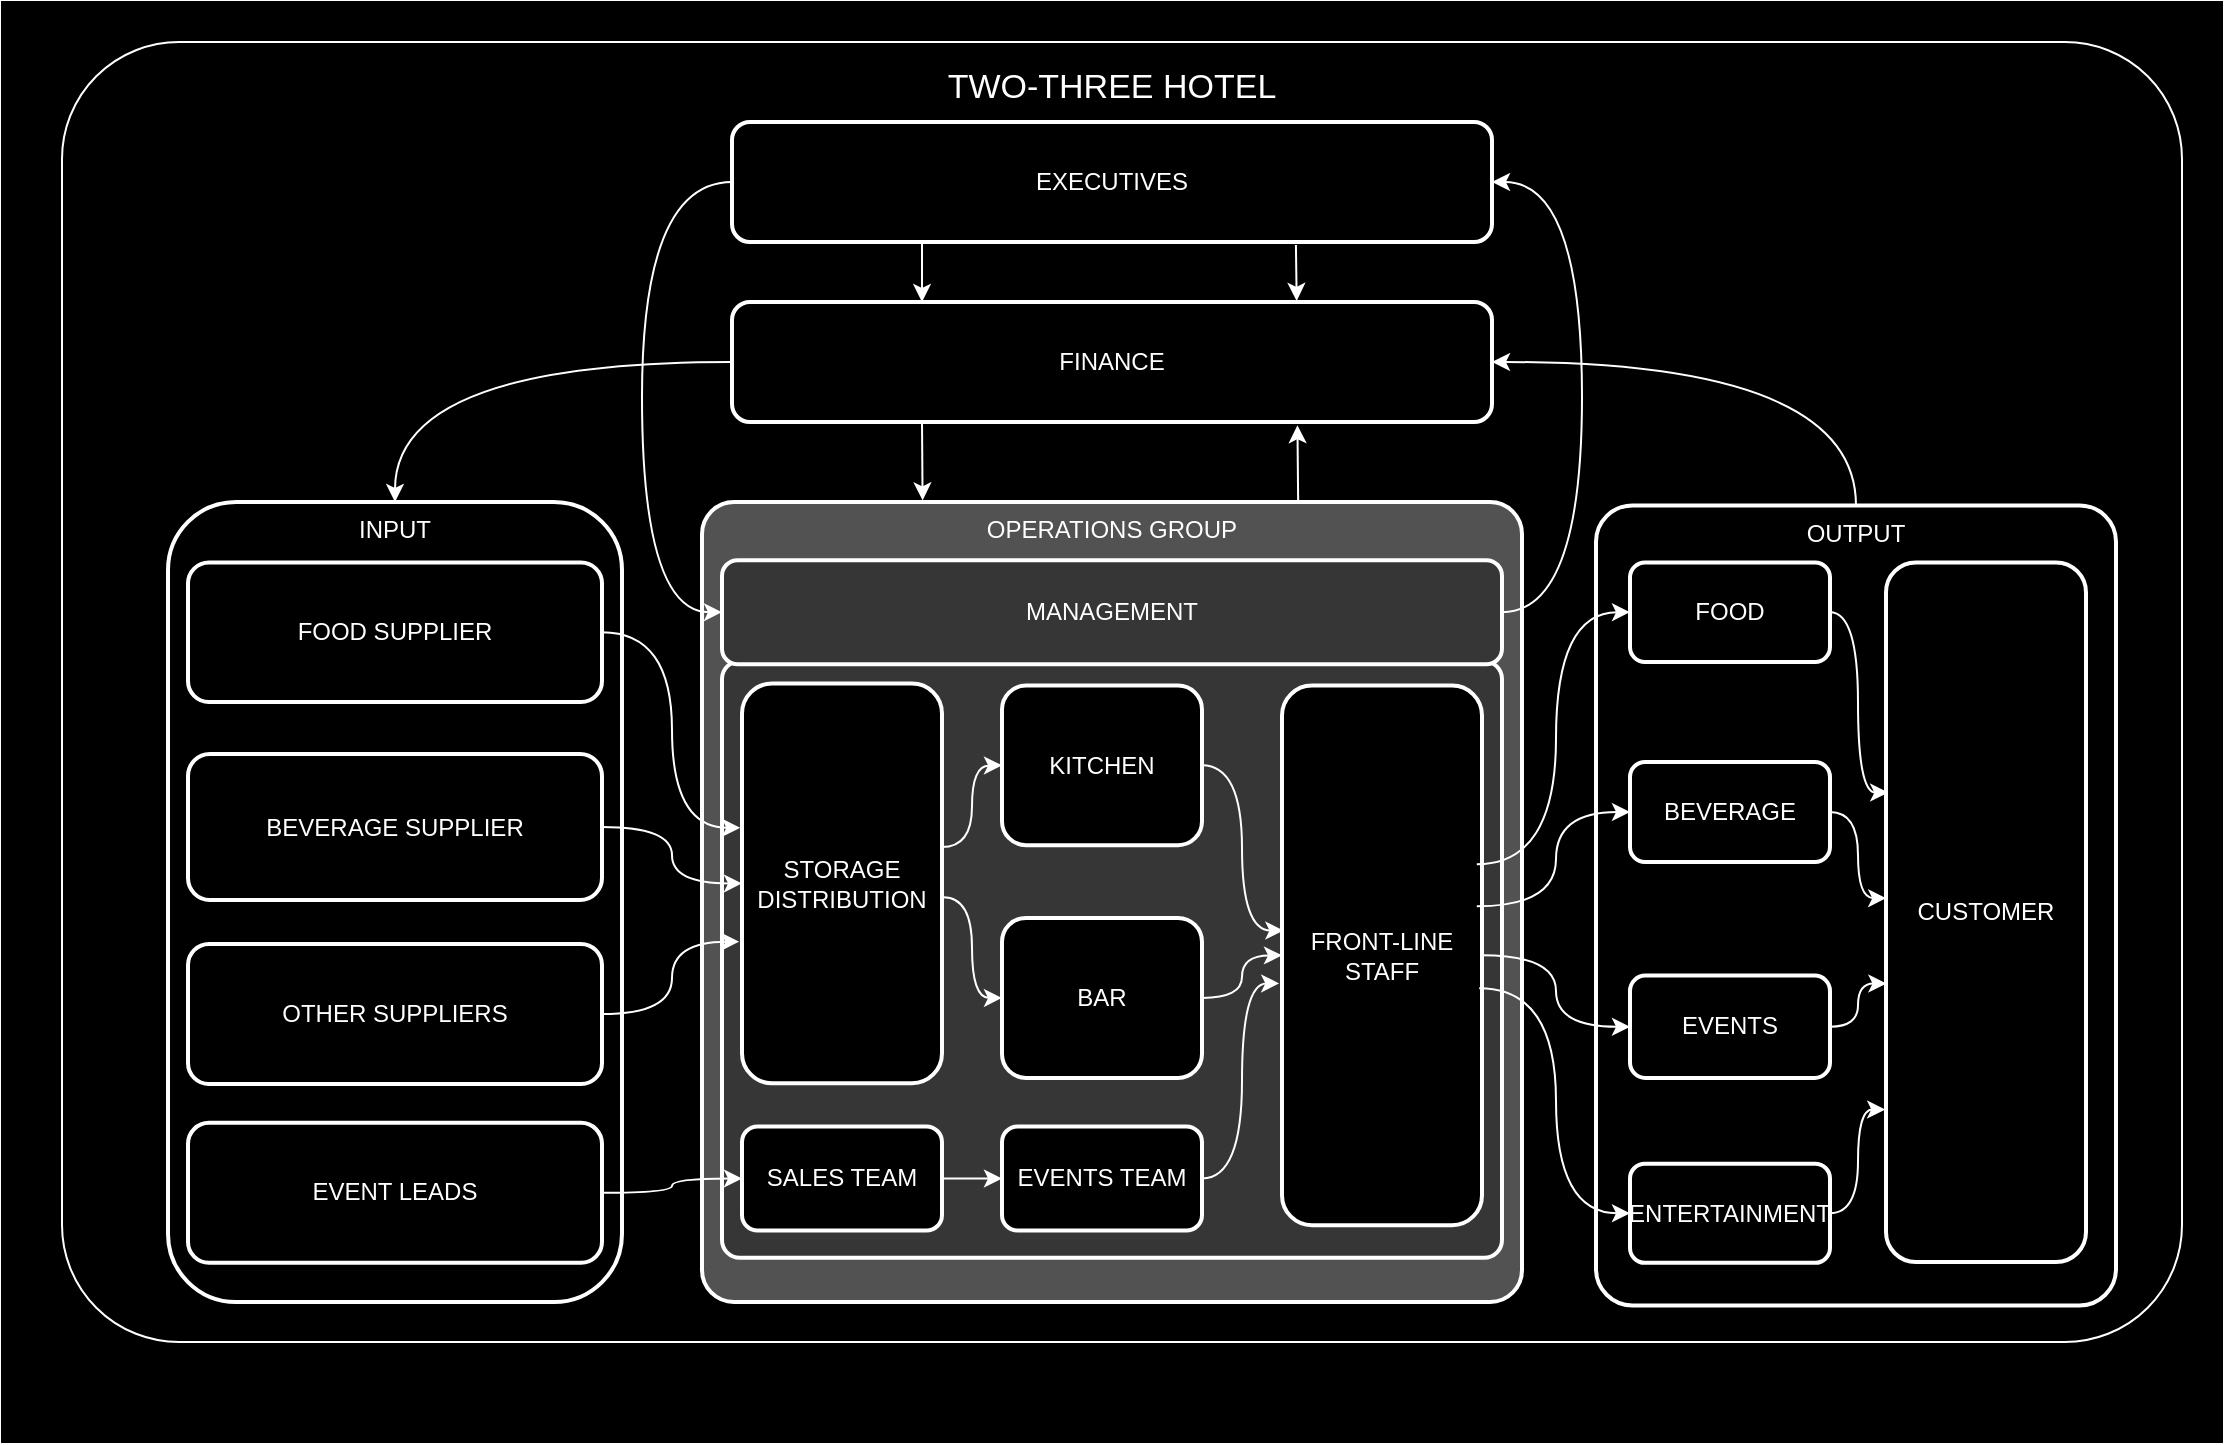 <mxfile version="24.9.0">
  <diagram name="Page-1" id="4VB93-e-1aO3fsahMGRl">
    <mxGraphModel dx="2250" dy="743" grid="1" gridSize="10" guides="1" tooltips="1" connect="1" arrows="1" fold="1" page="1" pageScale="1" pageWidth="850" pageHeight="1100" math="0" shadow="0">
      <root>
        <mxCell id="0" />
        <mxCell id="1" parent="0" />
        <mxCell id="sPuBu1B0uV8ggdlzg5T8-1" value="" style="rounded=0;whiteSpace=wrap;html=1;fillColor=#000000;gradientColor=#000000;fillStyle=auto;" vertex="1" parent="1">
          <mxGeometry x="-400" y="60" width="1110" height="720" as="geometry" />
        </mxCell>
        <mxCell id="sPuBu1B0uV8ggdlzg5T8-2" value="" style="rounded=1;whiteSpace=wrap;html=1;fillColor=#000000;strokeColor=#FFFFFF;shadow=0;glass=0;arcSize=9;" vertex="1" parent="1">
          <mxGeometry x="-370" y="80" width="1060" height="650" as="geometry" />
        </mxCell>
        <mxCell id="sPuBu1B0uV8ggdlzg5T8-42" value="OUTPUT" style="rounded=1;whiteSpace=wrap;html=1;strokeWidth=2;fillWeight=4;hachureGap=8;hachureAngle=45;fillColor=#000000;strokeColor=#FFFFFF;fontColor=#FFFFFF;verticalAlign=top;arcSize=7;" vertex="1" parent="1">
          <mxGeometry x="397" y="311.69" width="260" height="400" as="geometry" />
        </mxCell>
        <mxCell id="sPuBu1B0uV8ggdlzg5T8-40" value="INPUT" style="rounded=1;whiteSpace=wrap;html=1;strokeWidth=2;fillWeight=4;hachureGap=8;hachureAngle=45;fillColor=#000000;strokeColor=#FFFFFF;fontColor=#FFFFFF;verticalAlign=top;" vertex="1" parent="1">
          <mxGeometry x="-317" y="310" width="227" height="400" as="geometry" />
        </mxCell>
        <mxCell id="sPuBu1B0uV8ggdlzg5T8-5" value="CUSTOMER" style="rounded=1;whiteSpace=wrap;html=1;strokeWidth=2;fillWeight=4;hachureGap=8;hachureAngle=45;fillColor=#000000;strokeColor=#FFFFFF;fontColor=#FFFFFF;" vertex="1" parent="1">
          <mxGeometry x="542" y="340.21" width="100" height="349.79" as="geometry" />
        </mxCell>
        <mxCell id="sPuBu1B0uV8ggdlzg5T8-6" value="FOOD" style="rounded=1;whiteSpace=wrap;html=1;strokeWidth=2;fillWeight=4;hachureGap=8;hachureAngle=45;fillColor=#000000;strokeColor=#FFFFFF;fontColor=#FFFFFF;" vertex="1" parent="1">
          <mxGeometry x="414" y="340.21" width="100" height="49.79" as="geometry" />
        </mxCell>
        <mxCell id="sPuBu1B0uV8ggdlzg5T8-7" value="BEVERAGE" style="rounded=1;whiteSpace=wrap;html=1;strokeWidth=2;fillWeight=4;hachureGap=8;hachureAngle=45;fillColor=#000000;strokeColor=#FFFFFF;fontColor=#FFFFFF;" vertex="1" parent="1">
          <mxGeometry x="414" y="440" width="100" height="50" as="geometry" />
        </mxCell>
        <mxCell id="sPuBu1B0uV8ggdlzg5T8-8" value="ENTERTAINMENT" style="rounded=1;whiteSpace=wrap;html=1;strokeWidth=2;fillWeight=4;hachureGap=8;hachureAngle=45;fillColor=#000000;strokeColor=#FFFFFF;fontColor=#FFFFFF;" vertex="1" parent="1">
          <mxGeometry x="414" y="640.84" width="100" height="49.58" as="geometry" />
        </mxCell>
        <mxCell id="sPuBu1B0uV8ggdlzg5T8-9" value="EVENTS" style="rounded=1;whiteSpace=wrap;html=1;strokeWidth=2;fillWeight=4;hachureGap=8;hachureAngle=45;fillColor=#000000;strokeColor=#FFFFFF;fontColor=#FFFFFF;" vertex="1" parent="1">
          <mxGeometry x="414" y="546.8" width="100" height="51.15" as="geometry" />
        </mxCell>
        <mxCell id="sPuBu1B0uV8ggdlzg5T8-16" value="TWO-THREE HOTEL" style="rounded=1;whiteSpace=wrap;html=1;strokeWidth=2;fillWeight=4;hachureGap=8;hachureAngle=45;fillColor=#000000;strokeColor=none;fontColor=#FFFFFF;fontSize=17;" vertex="1" parent="1">
          <mxGeometry x="61.88" y="90" width="186.25" height="26.14" as="geometry" />
        </mxCell>
        <mxCell id="sPuBu1B0uV8ggdlzg5T8-18" value="FOOD SUPPLIER" style="rounded=1;whiteSpace=wrap;html=1;strokeWidth=2;fillWeight=4;hachureGap=8;hachureAngle=45;fillColor=#000000;strokeColor=#FFFFFF;fontColor=#FFFFFF;" vertex="1" parent="1">
          <mxGeometry x="-307" y="340.21" width="207" height="69.79" as="geometry" />
        </mxCell>
        <mxCell id="sPuBu1B0uV8ggdlzg5T8-19" value="EVENT LEADS" style="rounded=1;whiteSpace=wrap;html=1;strokeWidth=2;fillWeight=4;hachureGap=8;hachureAngle=45;fillColor=#000000;strokeColor=#FFFFFF;fontColor=#FFFFFF;" vertex="1" parent="1">
          <mxGeometry x="-307" y="620.42" width="207" height="70" as="geometry" />
        </mxCell>
        <mxCell id="sPuBu1B0uV8ggdlzg5T8-20" value="OTHER SUPPLIERS" style="rounded=1;whiteSpace=wrap;html=1;strokeWidth=2;fillWeight=4;hachureGap=8;hachureAngle=45;fillColor=#000000;strokeColor=#FFFFFF;fontColor=#FFFFFF;" vertex="1" parent="1">
          <mxGeometry x="-307" y="531" width="207" height="70" as="geometry" />
        </mxCell>
        <mxCell id="sPuBu1B0uV8ggdlzg5T8-21" value="BEVERAGE SUPPLIER" style="rounded=1;whiteSpace=wrap;html=1;strokeWidth=2;fillWeight=4;hachureGap=8;hachureAngle=45;fillColor=#000000;strokeColor=#FFFFFF;fontColor=#FFFFFF;" vertex="1" parent="1">
          <mxGeometry x="-307" y="436" width="207" height="73" as="geometry" />
        </mxCell>
        <mxCell id="sPuBu1B0uV8ggdlzg5T8-41" value="OPERATIONS GROUP" style="rounded=1;whiteSpace=wrap;html=1;strokeWidth=2;fillWeight=4;hachureGap=8;hachureAngle=45;fillColor=#525252;strokeColor=#FFFFFF;fontColor=#FFFFFF;verticalAlign=top;arcSize=4;" vertex="1" parent="1">
          <mxGeometry x="-50" y="310" width="410" height="400" as="geometry" />
        </mxCell>
        <mxCell id="sPuBu1B0uV8ggdlzg5T8-45" value="MANAGEMENT" style="rounded=1;whiteSpace=wrap;html=1;strokeWidth=2;fillWeight=4;hachureGap=8;hachureAngle=45;fillColor=#363636;strokeColor=#FFFFFF;fontColor=#FFFFFF;arcSize=3;" vertex="1" parent="1">
          <mxGeometry x="-40" y="389.58" width="390" height="298.34" as="geometry" />
        </mxCell>
        <mxCell id="sPuBu1B0uV8ggdlzg5T8-22" value="STORAGE DISTRIBUTION" style="rounded=1;whiteSpace=wrap;html=1;strokeWidth=2;fillWeight=4;hachureGap=8;hachureAngle=45;fillColor=#000000;strokeColor=#FFFFFF;fontColor=#FFFFFF;" vertex="1" parent="1">
          <mxGeometry x="-30" y="400.79" width="100" height="199.79" as="geometry" />
        </mxCell>
        <mxCell id="sPuBu1B0uV8ggdlzg5T8-23" value="SALES TEAM" style="rounded=1;whiteSpace=wrap;html=1;strokeWidth=2;fillWeight=4;hachureGap=8;hachureAngle=45;fillColor=#000000;strokeColor=#FFFFFF;fontColor=#FFFFFF;" vertex="1" parent="1">
          <mxGeometry x="-30" y="622.21" width="100" height="52.08" as="geometry" />
        </mxCell>
        <mxCell id="sPuBu1B0uV8ggdlzg5T8-24" value="" style="endArrow=classic;html=1;rounded=0;exitX=1;exitY=0.5;exitDx=0;exitDy=0;entryX=-0.009;entryY=0.361;entryDx=0;entryDy=0;strokeColor=#FFFFFF;edgeStyle=orthogonalEdgeStyle;entryPerimeter=0;curved=1;" edge="1" parent="1" source="sPuBu1B0uV8ggdlzg5T8-18" target="sPuBu1B0uV8ggdlzg5T8-22">
          <mxGeometry width="50" height="50" relative="1" as="geometry">
            <mxPoint x="100" y="300" as="sourcePoint" />
            <mxPoint x="150" y="250" as="targetPoint" />
          </mxGeometry>
        </mxCell>
        <mxCell id="sPuBu1B0uV8ggdlzg5T8-25" value="" style="endArrow=classic;html=1;rounded=0;strokeColor=#FFFFFF;edgeStyle=orthogonalEdgeStyle;curved=1;" edge="1" parent="1" source="sPuBu1B0uV8ggdlzg5T8-21" target="sPuBu1B0uV8ggdlzg5T8-22">
          <mxGeometry width="50" height="50" relative="1" as="geometry">
            <mxPoint x="-190" y="195" as="sourcePoint" />
            <mxPoint x="-30" y="280" as="targetPoint" />
          </mxGeometry>
        </mxCell>
        <mxCell id="sPuBu1B0uV8ggdlzg5T8-26" value="" style="endArrow=classic;html=1;rounded=0;entryX=-0.014;entryY=0.646;entryDx=0;entryDy=0;strokeColor=#FFFFFF;exitX=1;exitY=0.5;exitDx=0;exitDy=0;edgeStyle=orthogonalEdgeStyle;curved=1;entryPerimeter=0;" edge="1" parent="1" source="sPuBu1B0uV8ggdlzg5T8-20" target="sPuBu1B0uV8ggdlzg5T8-22">
          <mxGeometry width="50" height="50" relative="1" as="geometry">
            <mxPoint x="-190" y="265" as="sourcePoint" />
            <mxPoint x="-140" y="266" as="targetPoint" />
          </mxGeometry>
        </mxCell>
        <mxCell id="sPuBu1B0uV8ggdlzg5T8-27" value="" style="endArrow=classic;html=1;rounded=0;strokeColor=#FFFFFF;exitX=1;exitY=0.5;exitDx=0;exitDy=0;entryX=0;entryY=0.5;entryDx=0;entryDy=0;edgeStyle=orthogonalEdgeStyle;curved=1;" edge="1" parent="1" source="sPuBu1B0uV8ggdlzg5T8-19" target="sPuBu1B0uV8ggdlzg5T8-23">
          <mxGeometry width="50" height="50" relative="1" as="geometry">
            <mxPoint x="-190" y="265" as="sourcePoint" />
            <mxPoint x="-140" y="266" as="targetPoint" />
          </mxGeometry>
        </mxCell>
        <mxCell id="sPuBu1B0uV8ggdlzg5T8-28" value="KITCHEN" style="rounded=1;whiteSpace=wrap;html=1;strokeWidth=2;fillWeight=4;hachureGap=8;hachureAngle=45;fillColor=#000000;strokeColor=#FFFFFF;fontColor=#FFFFFF;" vertex="1" parent="1">
          <mxGeometry x="100" y="401.79" width="100" height="79.79" as="geometry" />
        </mxCell>
        <mxCell id="sPuBu1B0uV8ggdlzg5T8-29" value="BAR" style="rounded=1;whiteSpace=wrap;html=1;strokeWidth=2;fillWeight=4;hachureGap=8;hachureAngle=45;fillColor=#000000;strokeColor=#FFFFFF;fontColor=#FFFFFF;" vertex="1" parent="1">
          <mxGeometry x="100" y="517.95" width="100" height="80" as="geometry" />
        </mxCell>
        <mxCell id="sPuBu1B0uV8ggdlzg5T8-30" value="FRONT-LINE STAFF" style="rounded=1;whiteSpace=wrap;html=1;strokeWidth=2;fillWeight=4;hachureGap=8;hachureAngle=45;fillColor=#000000;strokeColor=#FFFFFF;fontColor=#FFFFFF;" vertex="1" parent="1">
          <mxGeometry x="240" y="401.79" width="100" height="269.79" as="geometry" />
        </mxCell>
        <mxCell id="sPuBu1B0uV8ggdlzg5T8-31" value="EVENTS TEAM" style="rounded=1;whiteSpace=wrap;html=1;strokeWidth=2;fillWeight=4;hachureGap=8;hachureAngle=45;fillColor=#000000;strokeColor=#FFFFFF;fontColor=#FFFFFF;" vertex="1" parent="1">
          <mxGeometry x="100" y="622.21" width="100" height="52.08" as="geometry" />
        </mxCell>
        <mxCell id="sPuBu1B0uV8ggdlzg5T8-32" value="" style="endArrow=classic;html=1;rounded=0;entryX=0;entryY=0.5;entryDx=0;entryDy=0;strokeColor=#FFFFFF;exitX=1.007;exitY=0.535;exitDx=0;exitDy=0;exitPerimeter=0;edgeStyle=orthogonalEdgeStyle;curved=1;" edge="1" parent="1" source="sPuBu1B0uV8ggdlzg5T8-22" target="sPuBu1B0uV8ggdlzg5T8-29">
          <mxGeometry width="50" height="50" relative="1" as="geometry">
            <mxPoint x="-190" y="265" as="sourcePoint" />
            <mxPoint x="-150" y="266" as="targetPoint" />
          </mxGeometry>
        </mxCell>
        <mxCell id="sPuBu1B0uV8ggdlzg5T8-33" value="" style="endArrow=classic;html=1;rounded=0;entryX=0;entryY=0.5;entryDx=0;entryDy=0;strokeColor=#FFFFFF;exitX=1;exitY=0.409;exitDx=0;exitDy=0;exitPerimeter=0;edgeStyle=orthogonalEdgeStyle;curved=1;" edge="1" parent="1" source="sPuBu1B0uV8ggdlzg5T8-22" target="sPuBu1B0uV8ggdlzg5T8-28">
          <mxGeometry width="50" height="50" relative="1" as="geometry">
            <mxPoint x="-49" y="277" as="sourcePoint" />
            <mxPoint x="-20" y="325" as="targetPoint" />
          </mxGeometry>
        </mxCell>
        <mxCell id="sPuBu1B0uV8ggdlzg5T8-34" value="" style="endArrow=classic;html=1;rounded=0;entryX=0.007;entryY=0.454;entryDx=0;entryDy=0;strokeColor=#FFFFFF;exitX=1;exitY=0.5;exitDx=0;exitDy=0;edgeStyle=orthogonalEdgeStyle;curved=1;entryPerimeter=0;" edge="1" parent="1" source="sPuBu1B0uV8ggdlzg5T8-28" target="sPuBu1B0uV8ggdlzg5T8-30">
          <mxGeometry width="50" height="50" relative="1" as="geometry">
            <mxPoint x="-50" y="252" as="sourcePoint" />
            <mxPoint x="-20" y="210" as="targetPoint" />
          </mxGeometry>
        </mxCell>
        <mxCell id="sPuBu1B0uV8ggdlzg5T8-35" value="" style="endArrow=classic;html=1;rounded=0;entryX=0;entryY=0.5;entryDx=0;entryDy=0;strokeColor=#FFFFFF;exitX=1;exitY=0.5;exitDx=0;exitDy=0;edgeStyle=orthogonalEdgeStyle;curved=1;" edge="1" parent="1" source="sPuBu1B0uV8ggdlzg5T8-29" target="sPuBu1B0uV8ggdlzg5T8-30">
          <mxGeometry width="50" height="50" relative="1" as="geometry">
            <mxPoint x="80" y="210" as="sourcePoint" />
            <mxPoint x="121" y="293" as="targetPoint" />
          </mxGeometry>
        </mxCell>
        <mxCell id="sPuBu1B0uV8ggdlzg5T8-36" value="" style="endArrow=classic;html=1;rounded=0;entryX=-0.014;entryY=0.552;entryDx=0;entryDy=0;strokeColor=#FFFFFF;exitX=1;exitY=0.5;exitDx=0;exitDy=0;edgeStyle=orthogonalEdgeStyle;curved=1;entryPerimeter=0;" edge="1" parent="1" source="sPuBu1B0uV8ggdlzg5T8-31" target="sPuBu1B0uV8ggdlzg5T8-30">
          <mxGeometry width="50" height="50" relative="1" as="geometry">
            <mxPoint x="80" y="326" as="sourcePoint" />
            <mxPoint x="120" y="305" as="targetPoint" />
          </mxGeometry>
        </mxCell>
        <mxCell id="sPuBu1B0uV8ggdlzg5T8-37" value="MANAGEMENT" style="rounded=1;whiteSpace=wrap;html=1;strokeWidth=2;fillWeight=4;hachureGap=8;hachureAngle=45;fillColor=#363636;strokeColor=#FFFFFF;fontColor=#FFFFFF;" vertex="1" parent="1">
          <mxGeometry x="-40" y="339.07" width="390" height="52.08" as="geometry" />
        </mxCell>
        <mxCell id="sPuBu1B0uV8ggdlzg5T8-38" value="FINANCE" style="rounded=1;whiteSpace=wrap;html=1;strokeWidth=2;fillWeight=4;hachureGap=8;hachureAngle=45;fillColor=#000000;strokeColor=#FFFFFF;fontColor=#FFFFFF;" vertex="1" parent="1">
          <mxGeometry x="-35" y="210" width="380" height="60" as="geometry" />
        </mxCell>
        <mxCell id="sPuBu1B0uV8ggdlzg5T8-39" value="EXECUTIVES" style="rounded=1;whiteSpace=wrap;html=1;strokeWidth=2;fillWeight=4;hachureGap=8;hachureAngle=45;fillColor=#000000;strokeColor=#FFFFFF;fontColor=#FFFFFF;" vertex="1" parent="1">
          <mxGeometry x="-35" y="120" width="380" height="60" as="geometry" />
        </mxCell>
        <mxCell id="sPuBu1B0uV8ggdlzg5T8-44" value="" style="endArrow=classic;html=1;rounded=0;exitX=1;exitY=0.5;exitDx=0;exitDy=0;entryX=0;entryY=0.5;entryDx=0;entryDy=0;strokeColor=#FFFFFF;" edge="1" parent="1" source="sPuBu1B0uV8ggdlzg5T8-23" target="sPuBu1B0uV8ggdlzg5T8-31">
          <mxGeometry width="50" height="50" relative="1" as="geometry">
            <mxPoint x="40" y="340" as="sourcePoint" />
            <mxPoint x="90" y="290" as="targetPoint" />
          </mxGeometry>
        </mxCell>
        <mxCell id="sPuBu1B0uV8ggdlzg5T8-58" value="" style="endArrow=classic;html=1;rounded=0;entryX=0.269;entryY=-0.002;entryDx=0;entryDy=0;strokeColor=#FFFFFF;entryPerimeter=0;" edge="1" parent="1" target="sPuBu1B0uV8ggdlzg5T8-41">
          <mxGeometry width="50" height="50" relative="1" as="geometry">
            <mxPoint x="60" y="270" as="sourcePoint" />
            <mxPoint x="120" y="488" as="targetPoint" />
          </mxGeometry>
        </mxCell>
        <mxCell id="sPuBu1B0uV8ggdlzg5T8-60" value="" style="endArrow=classic;html=1;rounded=0;exitX=0.974;exitY=0.331;exitDx=0;exitDy=0;entryX=0;entryY=0.5;entryDx=0;entryDy=0;strokeColor=#FFFFFF;exitPerimeter=0;edgeStyle=orthogonalEdgeStyle;curved=1;" edge="1" parent="1" source="sPuBu1B0uV8ggdlzg5T8-30" target="sPuBu1B0uV8ggdlzg5T8-6">
          <mxGeometry width="50" height="50" relative="1" as="geometry">
            <mxPoint x="70" y="200" as="sourcePoint" />
            <mxPoint x="63" y="720" as="targetPoint" />
          </mxGeometry>
        </mxCell>
        <mxCell id="sPuBu1B0uV8ggdlzg5T8-61" value="" style="endArrow=classic;html=1;rounded=0;exitX=0.986;exitY=0.561;exitDx=0;exitDy=0;entryX=0;entryY=0.5;entryDx=0;entryDy=0;strokeColor=#FFFFFF;exitPerimeter=0;edgeStyle=orthogonalEdgeStyle;curved=1;" edge="1" parent="1" source="sPuBu1B0uV8ggdlzg5T8-30" target="sPuBu1B0uV8ggdlzg5T8-8">
          <mxGeometry width="50" height="50" relative="1" as="geometry">
            <mxPoint x="347" y="501" as="sourcePoint" />
            <mxPoint x="424" y="375" as="targetPoint" />
          </mxGeometry>
        </mxCell>
        <mxCell id="sPuBu1B0uV8ggdlzg5T8-62" value="" style="endArrow=classic;html=1;rounded=0;exitX=1;exitY=0.5;exitDx=0;exitDy=0;entryX=0;entryY=0.5;entryDx=0;entryDy=0;strokeColor=#FFFFFF;edgeStyle=orthogonalEdgeStyle;curved=1;" edge="1" parent="1" source="sPuBu1B0uV8ggdlzg5T8-30" target="sPuBu1B0uV8ggdlzg5T8-9">
          <mxGeometry width="50" height="50" relative="1" as="geometry">
            <mxPoint x="349" y="563" as="sourcePoint" />
            <mxPoint x="424" y="595" as="targetPoint" />
          </mxGeometry>
        </mxCell>
        <mxCell id="sPuBu1B0uV8ggdlzg5T8-63" value="" style="endArrow=classic;html=1;rounded=0;exitX=0.974;exitY=0.409;exitDx=0;exitDy=0;entryX=0;entryY=0.5;entryDx=0;entryDy=0;strokeColor=#FFFFFF;exitPerimeter=0;edgeStyle=orthogonalEdgeStyle;curved=1;" edge="1" parent="1" source="sPuBu1B0uV8ggdlzg5T8-30" target="sPuBu1B0uV8ggdlzg5T8-7">
          <mxGeometry width="50" height="50" relative="1" as="geometry">
            <mxPoint x="350" y="547" as="sourcePoint" />
            <mxPoint x="424" y="523" as="targetPoint" />
          </mxGeometry>
        </mxCell>
        <mxCell id="sPuBu1B0uV8ggdlzg5T8-64" value="" style="endArrow=classic;html=1;rounded=0;exitX=1;exitY=0.5;exitDx=0;exitDy=0;entryX=0.011;entryY=0.329;entryDx=0;entryDy=0;strokeColor=#FFFFFF;entryPerimeter=0;edgeStyle=orthogonalEdgeStyle;curved=1;" edge="1" parent="1" source="sPuBu1B0uV8ggdlzg5T8-6" target="sPuBu1B0uV8ggdlzg5T8-5">
          <mxGeometry width="50" height="50" relative="1" as="geometry">
            <mxPoint x="70" y="200" as="sourcePoint" />
            <mxPoint x="63" y="720" as="targetPoint" />
          </mxGeometry>
        </mxCell>
        <mxCell id="sPuBu1B0uV8ggdlzg5T8-65" value="" style="endArrow=classic;html=1;rounded=0;exitX=1;exitY=0.5;exitDx=0;exitDy=0;entryX=0.001;entryY=0.48;entryDx=0;entryDy=0;strokeColor=#FFFFFF;entryPerimeter=0;edgeStyle=orthogonalEdgeStyle;curved=1;" edge="1" parent="1" source="sPuBu1B0uV8ggdlzg5T8-7" target="sPuBu1B0uV8ggdlzg5T8-5">
          <mxGeometry width="50" height="50" relative="1" as="geometry">
            <mxPoint x="524" y="375" as="sourcePoint" />
            <mxPoint x="560" y="430" as="targetPoint" />
          </mxGeometry>
        </mxCell>
        <mxCell id="sPuBu1B0uV8ggdlzg5T8-66" value="" style="endArrow=classic;html=1;rounded=0;exitX=1;exitY=0.5;exitDx=0;exitDy=0;strokeColor=#FFFFFF;entryX=0.002;entryY=0.602;entryDx=0;entryDy=0;entryPerimeter=0;edgeStyle=orthogonalEdgeStyle;curved=1;" edge="1" parent="1" source="sPuBu1B0uV8ggdlzg5T8-9" target="sPuBu1B0uV8ggdlzg5T8-5">
          <mxGeometry width="50" height="50" relative="1" as="geometry">
            <mxPoint x="524" y="475" as="sourcePoint" />
            <mxPoint x="540" y="490" as="targetPoint" />
          </mxGeometry>
        </mxCell>
        <mxCell id="sPuBu1B0uV8ggdlzg5T8-68" value="" style="endArrow=classic;html=1;rounded=0;exitX=1;exitY=0.5;exitDx=0;exitDy=0;entryX=-0.004;entryY=0.782;entryDx=0;entryDy=0;strokeColor=#FFFFFF;entryPerimeter=0;edgeStyle=orthogonalEdgeStyle;curved=1;" edge="1" parent="1" source="sPuBu1B0uV8ggdlzg5T8-8" target="sPuBu1B0uV8ggdlzg5T8-5">
          <mxGeometry width="50" height="50" relative="1" as="geometry">
            <mxPoint x="70" y="200" as="sourcePoint" />
            <mxPoint x="63" y="720" as="targetPoint" />
          </mxGeometry>
        </mxCell>
        <mxCell id="sPuBu1B0uV8ggdlzg5T8-69" value="" style="endArrow=classic;html=1;rounded=0;entryX=0.744;entryY=1.027;entryDx=0;entryDy=0;strokeColor=#FFFFFF;exitX=0.727;exitY=-0.002;exitDx=0;exitDy=0;exitPerimeter=0;entryPerimeter=0;" edge="1" parent="1" source="sPuBu1B0uV8ggdlzg5T8-41" target="sPuBu1B0uV8ggdlzg5T8-38">
          <mxGeometry width="50" height="50" relative="1" as="geometry">
            <mxPoint x="70" y="280" as="sourcePoint" />
            <mxPoint x="70" y="319" as="targetPoint" />
          </mxGeometry>
        </mxCell>
        <mxCell id="sPuBu1B0uV8ggdlzg5T8-70" value="" style="endArrow=classic;html=1;rounded=0;entryX=0.5;entryY=0;entryDx=0;entryDy=0;strokeColor=#FFFFFF;exitX=0;exitY=0.5;exitDx=0;exitDy=0;edgeStyle=orthogonalEdgeStyle;curved=1;" edge="1" parent="1" source="sPuBu1B0uV8ggdlzg5T8-38" target="sPuBu1B0uV8ggdlzg5T8-40">
          <mxGeometry width="50" height="50" relative="1" as="geometry">
            <mxPoint x="70" y="280" as="sourcePoint" />
            <mxPoint x="70" y="319" as="targetPoint" />
            <Array as="points">
              <mxPoint x="-203" y="240" />
            </Array>
          </mxGeometry>
        </mxCell>
        <mxCell id="sPuBu1B0uV8ggdlzg5T8-71" value="" style="endArrow=classic;html=1;rounded=0;entryX=1;entryY=0.5;entryDx=0;entryDy=0;strokeColor=#FFFFFF;exitX=0.5;exitY=0;exitDx=0;exitDy=0;edgeStyle=orthogonalEdgeStyle;curved=1;" edge="1" parent="1" source="sPuBu1B0uV8ggdlzg5T8-42" target="sPuBu1B0uV8ggdlzg5T8-38">
          <mxGeometry width="50" height="50" relative="1" as="geometry">
            <mxPoint x="-25" y="250" as="sourcePoint" />
            <mxPoint x="-193" y="320" as="targetPoint" />
            <Array as="points">
              <mxPoint x="527" y="240" />
            </Array>
          </mxGeometry>
        </mxCell>
        <mxCell id="sPuBu1B0uV8ggdlzg5T8-72" value="" style="endArrow=classic;html=1;rounded=0;strokeColor=#FFFFFF;exitX=0.25;exitY=1;exitDx=0;exitDy=0;" edge="1" parent="1" source="sPuBu1B0uV8ggdlzg5T8-39">
          <mxGeometry width="50" height="50" relative="1" as="geometry">
            <mxPoint x="70" y="280" as="sourcePoint" />
            <mxPoint x="60" y="210" as="targetPoint" />
          </mxGeometry>
        </mxCell>
        <mxCell id="sPuBu1B0uV8ggdlzg5T8-73" value="" style="endArrow=classic;html=1;rounded=0;strokeColor=#FFFFFF;exitX=0.742;exitY=1.025;exitDx=0;exitDy=0;entryX=0.743;entryY=-0.009;entryDx=0;entryDy=0;entryPerimeter=0;exitPerimeter=0;" edge="1" parent="1" source="sPuBu1B0uV8ggdlzg5T8-39" target="sPuBu1B0uV8ggdlzg5T8-38">
          <mxGeometry width="50" height="50" relative="1" as="geometry">
            <mxPoint x="70" y="190" as="sourcePoint" />
            <mxPoint x="70" y="220" as="targetPoint" />
          </mxGeometry>
        </mxCell>
        <mxCell id="sPuBu1B0uV8ggdlzg5T8-74" value="" style="endArrow=classic;html=1;rounded=0;strokeColor=#FFFFFF;exitX=0;exitY=0.5;exitDx=0;exitDy=0;entryX=0;entryY=0.5;entryDx=0;entryDy=0;edgeStyle=orthogonalEdgeStyle;curved=1;" edge="1" parent="1" source="sPuBu1B0uV8ggdlzg5T8-39" target="sPuBu1B0uV8ggdlzg5T8-37">
          <mxGeometry width="50" height="50" relative="1" as="geometry">
            <mxPoint x="70" y="190" as="sourcePoint" />
            <mxPoint x="70" y="220" as="targetPoint" />
            <Array as="points">
              <mxPoint x="-80" y="150" />
              <mxPoint x="-80" y="365" />
            </Array>
          </mxGeometry>
        </mxCell>
        <mxCell id="sPuBu1B0uV8ggdlzg5T8-75" value="" style="endArrow=none;html=1;rounded=0;strokeColor=#FFFFFF;exitX=1;exitY=0.5;exitDx=0;exitDy=0;entryX=1;entryY=0.5;entryDx=0;entryDy=0;edgeStyle=orthogonalEdgeStyle;curved=1;startArrow=classic;startFill=1;endFill=0;" edge="1" parent="1" source="sPuBu1B0uV8ggdlzg5T8-39" target="sPuBu1B0uV8ggdlzg5T8-37">
          <mxGeometry width="50" height="50" relative="1" as="geometry">
            <mxPoint x="257" y="192" as="sourcePoint" />
            <mxPoint x="257" y="219" as="targetPoint" />
            <Array as="points">
              <mxPoint x="390" y="150" />
              <mxPoint x="390" y="365" />
            </Array>
          </mxGeometry>
        </mxCell>
      </root>
    </mxGraphModel>
  </diagram>
</mxfile>
